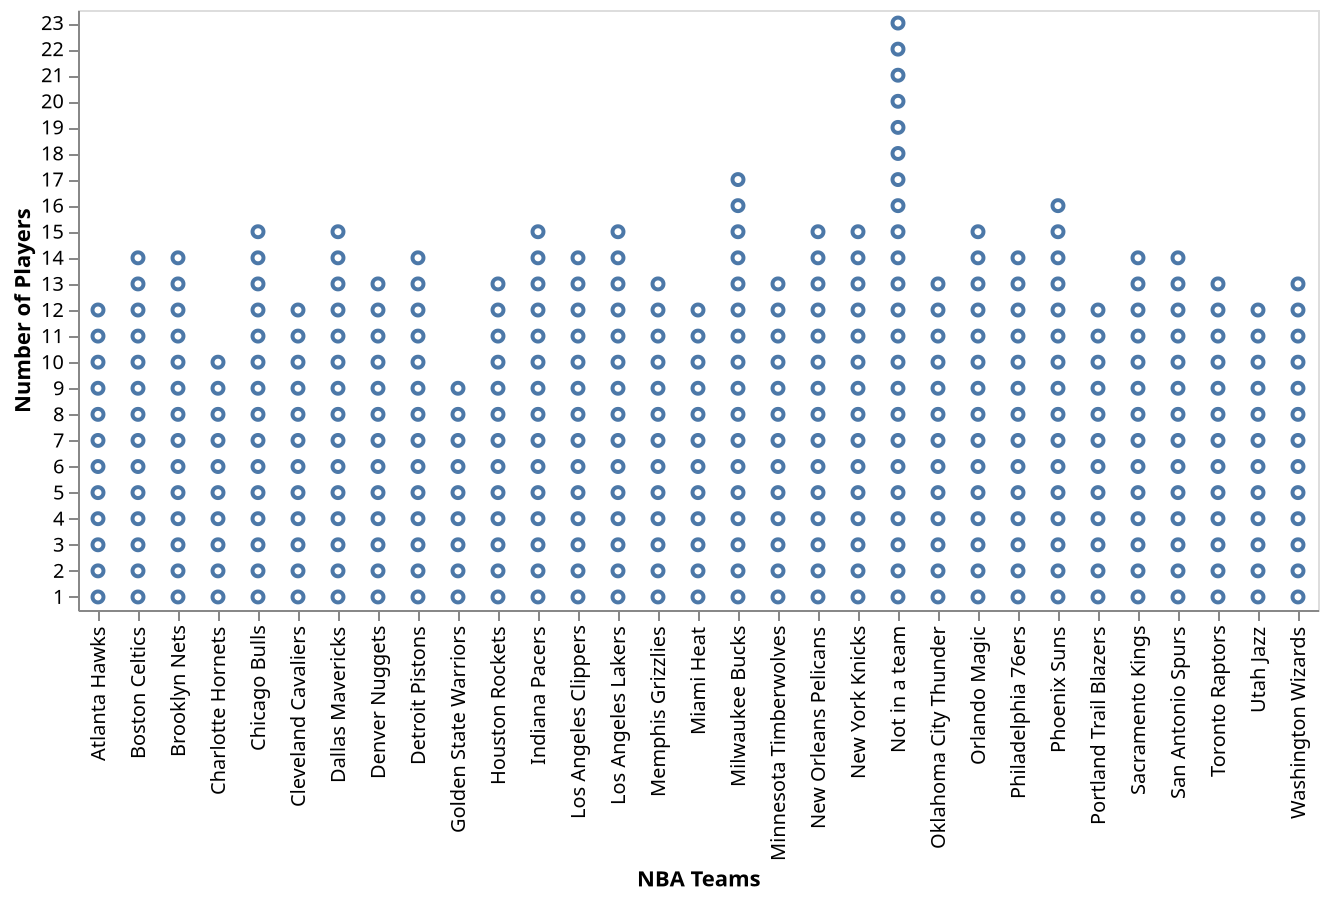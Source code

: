 {
  "$schema": "https://vega.github.io/schema/vega-lite/v4.json",
  "description": "A Wilkinson Dot Plot",
  "height": 300,
  "data": {
    "values": [
      "Atlanta Hawks","Atlanta Hawks","Atlanta Hawks","Atlanta Hawks","Atlanta Hawks","Atlanta Hawks","Atlanta Hawks","Atlanta Hawks","Atlanta Hawks","Atlanta Hawks","Atlanta Hawks","Atlanta Hawks",
      "Boston Celtics","Boston Celtics","Boston Celtics","Boston Celtics","Boston Celtics","Boston Celtics","Boston Celtics","Boston Celtics","Boston Celtics","Boston Celtics","Boston Celtics","Boston Celtics","Boston Celtics","Boston Celtics",
      "Brooklyn Nets","Brooklyn Nets","Brooklyn Nets","Brooklyn Nets","Brooklyn Nets","Brooklyn Nets","Brooklyn Nets","Brooklyn Nets","Brooklyn Nets","Brooklyn Nets","Brooklyn Nets","Brooklyn Nets","Brooklyn Nets","Brooklyn Nets",
      "Charlotte Hornets","Charlotte Hornets","Charlotte Hornets","Charlotte Hornets","Charlotte Hornets","Charlotte Hornets","Charlotte Hornets","Charlotte Hornets","Charlotte Hornets","Charlotte Hornets",
      "Chicago Bulls","Chicago Bulls","Chicago Bulls","Chicago Bulls","Chicago Bulls","Chicago Bulls","Chicago Bulls","Chicago Bulls","Chicago Bulls","Chicago Bulls","Chicago Bulls","Chicago Bulls","Chicago Bulls","Chicago Bulls","Chicago Bulls",
      "Cleveland Cavaliers","Cleveland Cavaliers","Cleveland Cavaliers","Cleveland Cavaliers","Cleveland Cavaliers","Cleveland Cavaliers","Cleveland Cavaliers","Cleveland Cavaliers","Cleveland Cavaliers","Cleveland Cavaliers","Cleveland Cavaliers","Cleveland Cavaliers",
      "Dallas Mavericks","Dallas Mavericks","Dallas Mavericks","Dallas Mavericks","Dallas Mavericks","Dallas Mavericks","Dallas Mavericks","Dallas Mavericks","Dallas Mavericks","Dallas Mavericks","Dallas Mavericks","Dallas Mavericks","Dallas Mavericks","Dallas Mavericks","Dallas Mavericks",
      "Denver Nuggets","Denver Nuggets","Denver Nuggets","Denver Nuggets","Denver Nuggets","Denver Nuggets","Denver Nuggets","Denver Nuggets","Denver Nuggets","Denver Nuggets","Denver Nuggets","Denver Nuggets","Denver Nuggets",
      "Detroit Pistons","Detroit Pistons","Detroit Pistons","Detroit Pistons","Detroit Pistons","Detroit Pistons","Detroit Pistons","Detroit Pistons","Detroit Pistons","Detroit Pistons","Detroit Pistons","Detroit Pistons","Detroit Pistons","Detroit Pistons",
      "Golden State Warriors","Golden State Warriors","Golden State Warriors","Golden State Warriors","Golden State Warriors","Golden State Warriors","Golden State Warriors","Golden State Warriors","Golden State Warriors",
      "Houston Rockets","Houston Rockets","Houston Rockets","Houston Rockets","Houston Rockets","Houston Rockets","Houston Rockets","Houston Rockets","Houston Rockets","Houston Rockets","Houston Rockets","Houston Rockets","Houston Rockets",
      "Indiana Pacers","Indiana Pacers","Indiana Pacers","Indiana Pacers","Indiana Pacers","Indiana Pacers","Indiana Pacers","Indiana Pacers","Indiana Pacers","Indiana Pacers","Indiana Pacers","Indiana Pacers","Indiana Pacers","Indiana Pacers","Indiana Pacers",
      "Los Angeles Clippers","Los Angeles Clippers","Los Angeles Clippers","Los Angeles Clippers","Los Angeles Clippers","Los Angeles Clippers","Los Angeles Clippers","Los Angeles Clippers","Los Angeles Clippers","Los Angeles Clippers","Los Angeles Clippers","Los Angeles Clippers","Los Angeles Clippers","Los Angeles Clippers",
      "Los Angeles Lakers","Los Angeles Lakers","Los Angeles Lakers","Los Angeles Lakers","Los Angeles Lakers","Los Angeles Lakers","Los Angeles Lakers","Los Angeles Lakers","Los Angeles Lakers","Los Angeles Lakers","Los Angeles Lakers","Los Angeles Lakers","Los Angeles Lakers","Los Angeles Lakers","Los Angeles Lakers",
      "Memphis Grizzlies","Memphis Grizzlies","Memphis Grizzlies","Memphis Grizzlies","Memphis Grizzlies","Memphis Grizzlies","Memphis Grizzlies","Memphis Grizzlies","Memphis Grizzlies","Memphis Grizzlies","Memphis Grizzlies","Memphis Grizzlies","Memphis Grizzlies",
      "Miami Heat","Miami Heat","Miami Heat","Miami Heat","Miami Heat","Miami Heat","Miami Heat","Miami Heat","Miami Heat","Miami Heat","Miami Heat","Miami Heat",
      "Milwaukee Bucks","Milwaukee Bucks","Milwaukee Bucks","Milwaukee Bucks","Milwaukee Bucks","Milwaukee Bucks","Milwaukee Bucks","Milwaukee Bucks","Milwaukee Bucks","Milwaukee Bucks","Milwaukee Bucks","Milwaukee Bucks","Milwaukee Bucks","Milwaukee Bucks","Milwaukee Bucks","Milwaukee Bucks","Milwaukee Bucks",
      "Minnesota Timberwolves","Minnesota Timberwolves","Minnesota Timberwolves","Minnesota Timberwolves","Minnesota Timberwolves","Minnesota Timberwolves","Minnesota Timberwolves","Minnesota Timberwolves","Minnesota Timberwolves","Minnesota Timberwolves","Minnesota Timberwolves","Minnesota Timberwolves","Minnesota Timberwolves",
      "New Orleans Pelicans","New Orleans Pelicans","New Orleans Pelicans","New Orleans Pelicans","New Orleans Pelicans","New Orleans Pelicans","New Orleans Pelicans","New Orleans Pelicans","New Orleans Pelicans","New Orleans Pelicans","New Orleans Pelicans","New Orleans Pelicans","New Orleans Pelicans","New Orleans Pelicans","New Orleans Pelicans",
      "New York Knicks","New York Knicks","New York Knicks","New York Knicks","New York Knicks","New York Knicks","New York Knicks","New York Knicks","New York Knicks","New York Knicks","New York Knicks","New York Knicks","New York Knicks","New York Knicks","New York Knicks",
      "Not in a team","Not in a team","Not in a team","Not in a team","Not in a team","Not in a team","Not in a team","Not in a team","Not in a team","Not in a team","Not in a team","Not in a team","Not in a team","Not in a team","Not in a team","Not in a team","Not in a team","Not in a team","Not in a team","Not in a team","Not in a team","Not in a team","Not in a team",
      "Oklahoma City Thunder","Oklahoma City Thunder","Oklahoma City Thunder","Oklahoma City Thunder","Oklahoma City Thunder","Oklahoma City Thunder","Oklahoma City Thunder","Oklahoma City Thunder","Oklahoma City Thunder","Oklahoma City Thunder","Oklahoma City Thunder","Oklahoma City Thunder","Oklahoma City Thunder",
      "Orlando Magic","Orlando Magic","Orlando Magic","Orlando Magic","Orlando Magic","Orlando Magic","Orlando Magic","Orlando Magic","Orlando Magic","Orlando Magic","Orlando Magic","Orlando Magic","Orlando Magic","Orlando Magic","Orlando Magic",
      "Philadelphia 76ers","Philadelphia 76ers","Philadelphia 76ers","Philadelphia 76ers","Philadelphia 76ers","Philadelphia 76ers","Philadelphia 76ers","Philadelphia 76ers","Philadelphia 76ers","Philadelphia 76ers","Philadelphia 76ers","Philadelphia 76ers","Philadelphia 76ers","Philadelphia 76ers",
      "Phoenix Suns","Phoenix Suns","Phoenix Suns","Phoenix Suns","Phoenix Suns","Phoenix Suns","Phoenix Suns","Phoenix Suns","Phoenix Suns","Phoenix Suns","Phoenix Suns","Phoenix Suns","Phoenix Suns","Phoenix Suns","Phoenix Suns","Phoenix Suns",
      "Portland Trail Blazers","Portland Trail Blazers","Portland Trail Blazers","Portland Trail Blazers","Portland Trail Blazers","Portland Trail Blazers","Portland Trail Blazers","Portland Trail Blazers","Portland Trail Blazers","Portland Trail Blazers","Portland Trail Blazers","Portland Trail Blazers",
      "Sacramento Kings","Sacramento Kings","Sacramento Kings","Sacramento Kings","Sacramento Kings","Sacramento Kings","Sacramento Kings","Sacramento Kings","Sacramento Kings","Sacramento Kings","Sacramento Kings","Sacramento Kings","Sacramento Kings","Sacramento Kings",
      "San Antonio Spurs","San Antonio Spurs","San Antonio Spurs","San Antonio Spurs","San Antonio Spurs","San Antonio Spurs","San Antonio Spurs","San Antonio Spurs","San Antonio Spurs","San Antonio Spurs","San Antonio Spurs","San Antonio Spurs","San Antonio Spurs","San Antonio Spurs",
      "Toronto Raptors","Toronto Raptors","Toronto Raptors","Toronto Raptors","Toronto Raptors","Toronto Raptors","Toronto Raptors","Toronto Raptors","Toronto Raptors","Toronto Raptors","Toronto Raptors","Toronto Raptors","Toronto Raptors",
      "Utah Jazz","Utah Jazz","Utah Jazz","Utah Jazz","Utah Jazz","Utah Jazz","Utah Jazz","Utah Jazz","Utah Jazz","Utah Jazz","Utah Jazz","Utah Jazz",
      "Washington Wizards","Washington Wizards","Washington Wizards","Washington Wizards","Washington Wizards","Washington Wizards","Washington Wizards","Washington Wizards","Washington Wizards","Washington Wizards","Washington Wizards","Washington Wizards","Washington Wizards"

    ]
  },
  "transform": [{
    "window": [{"op": "rank", "as": "id"}],
    "groupby": ["data"]
  }],
  "mark": {
  	"type": "point",
  	"opacity": 1
  },
  "encoding": {
    "x": {"field": "data", "type": "ordinal", "title": "NBA Teams"},
    "y": {"field": "id", "type": "ordinal", "sort": "descending", "title": "Number of Players"}
  }
}
